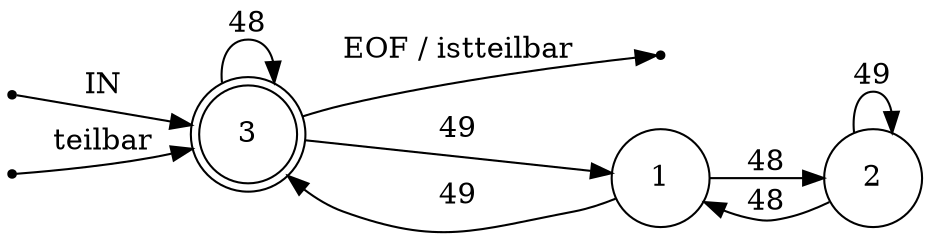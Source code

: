 digraph teilbar {
	rankdir=LR;
	node [ shape = point ];
	ENTRY;
	en_3;
	eof_3;
	node [ shape = circle, height = 0.2 ];
	node [ fixedsize = true, height = 0.65, shape = doublecircle ];
	3;
	node [ shape = circle ];
	1 -> 2 [ label = "48" ];
	1 -> 3 [ label = "49" ];
	2 -> 1 [ label = "48" ];
	2 -> 2 [ label = "49" ];
	3 -> 3 [ label = "48" ];
	3 -> 1 [ label = "49" ];
	ENTRY -> 3 [ label = "IN" ];
	en_3 -> 3 [ label = "teilbar" ];
	3 -> eof_3 [ label = "EOF / istteilbar" ];
}
